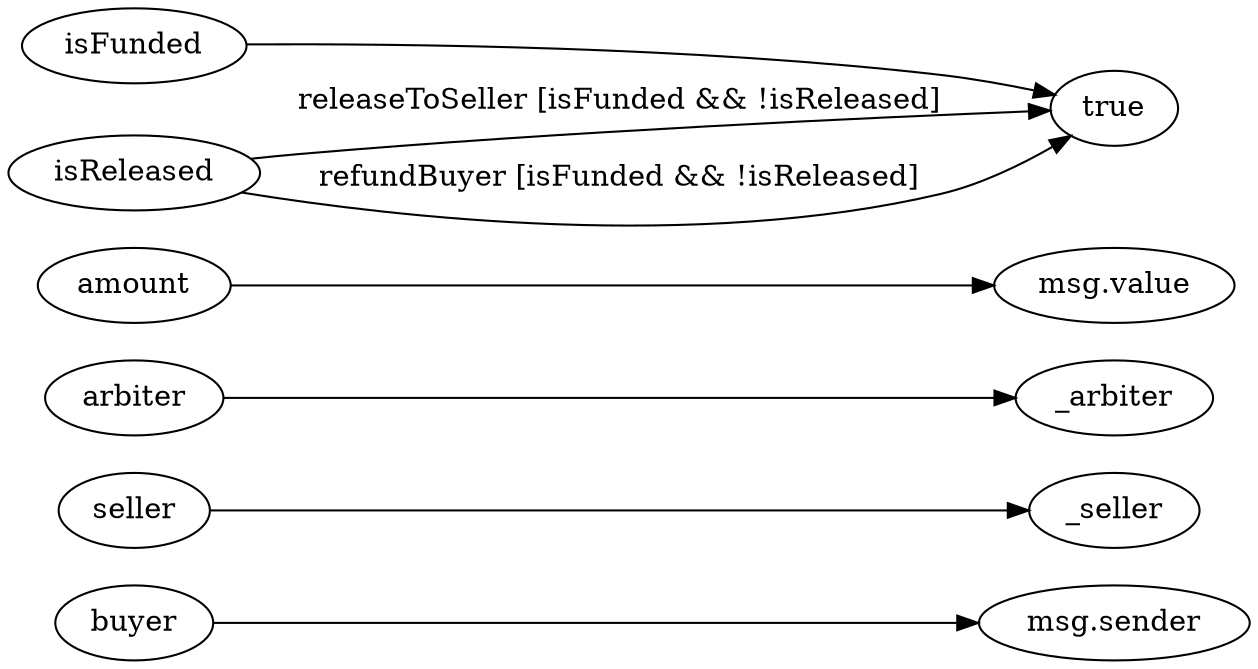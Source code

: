 digraph FSM {
    rankdir=LR;
    "buyer" -> "msg.sender" [label=""];
    "seller" -> "_seller" [label=""];
    "arbiter" -> "_arbiter" [label=""];
    "amount" -> "msg.value" [label=""];
    "isFunded" -> "true" [label=""];
    "isReleased" -> "true" [label="releaseToSeller [isFunded && !isReleased]"];
    "isReleased" -> "true" [label="refundBuyer [isFunded && !isReleased]"];
}